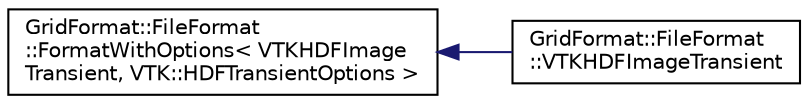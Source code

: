 digraph "Graphical Class Hierarchy"
{
 // LATEX_PDF_SIZE
  edge [fontname="Helvetica",fontsize="10",labelfontname="Helvetica",labelfontsize="10"];
  node [fontname="Helvetica",fontsize="10",shape=record];
  rankdir="LR";
  Node0 [label="GridFormat::FileFormat\l::FormatWithOptions\< VTKHDFImage\lTransient, VTK::HDFTransientOptions \>",height=0.2,width=0.4,color="black", fillcolor="white", style="filled",URL="$structGridFormat_1_1FileFormat_1_1FormatWithOptions.html",tooltip=" "];
  Node0 -> Node1 [dir="back",color="midnightblue",fontsize="10",style="solid",fontname="Helvetica"];
  Node1 [label="GridFormat::FileFormat\l::VTKHDFImageTransient",height=0.2,width=0.4,color="black", fillcolor="white", style="filled",URL="$structGridFormat_1_1FileFormat_1_1VTKHDFImageTransient.html",tooltip="Transient variant of the vtk-hdf image data format."];
}
